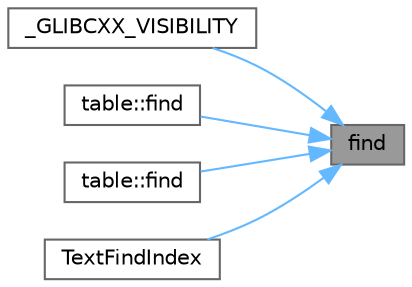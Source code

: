 digraph "find"
{
 // LATEX_PDF_SIZE
  bgcolor="transparent";
  edge [fontname=Helvetica,fontsize=10,labelfontname=Helvetica,labelfontsize=10];
  node [fontname=Helvetica,fontsize=10,shape=box,height=0.2,width=0.4];
  rankdir="RL";
  Node1 [id="Node000001",label="find",height=0.2,width=0.4,color="gray40", fillcolor="grey60", style="filled", fontcolor="black",tooltip=" "];
  Node1 -> Node2 [id="edge5_Node000001_Node000002",dir="back",color="steelblue1",style="solid",tooltip=" "];
  Node2 [id="Node000002",label="_GLIBCXX_VISIBILITY",height=0.2,width=0.4,color="grey40", fillcolor="white", style="filled",URL="$_classes_2lib_2include_2c_09_09_2backward_2hashtable_8h.html#a56fd5a6be7c55e53e3eb59de5aa1ab9b",tooltip=" "];
  Node1 -> Node3 [id="edge6_Node000001_Node000003",dir="back",color="steelblue1",style="solid",tooltip=" "];
  Node3 [id="Node000003",label="table::find",height=0.2,width=0.4,color="grey40", fillcolor="white", style="filled",URL="$classtable.html#a8d9909692b29d2cefa14678963863a6c",tooltip="Gets an iterator to the node at a specific key."];
  Node1 -> Node4 [id="edge7_Node000001_Node000004",dir="back",color="steelblue1",style="solid",tooltip=" "];
  Node4 [id="Node000004",label="table::find",height=0.2,width=0.4,color="grey40", fillcolor="white", style="filled",URL="$classtable.html#abf937747a21ac02a5807101d958765f1",tooltip="Gets an iterator to the node at a specific key (const overload)."];
  Node1 -> Node5 [id="edge8_Node000001_Node000005",dir="back",color="steelblue1",style="solid",tooltip=" "];
  Node5 [id="Node000005",label="TextFindIndex",height=0.2,width=0.4,color="grey40", fillcolor="white", style="filled",URL="$_old_2_classes_2lib_2rtext_8c.html#afd90fa13a2612689a6e0d9429ac4d33f",tooltip=" "];
}
